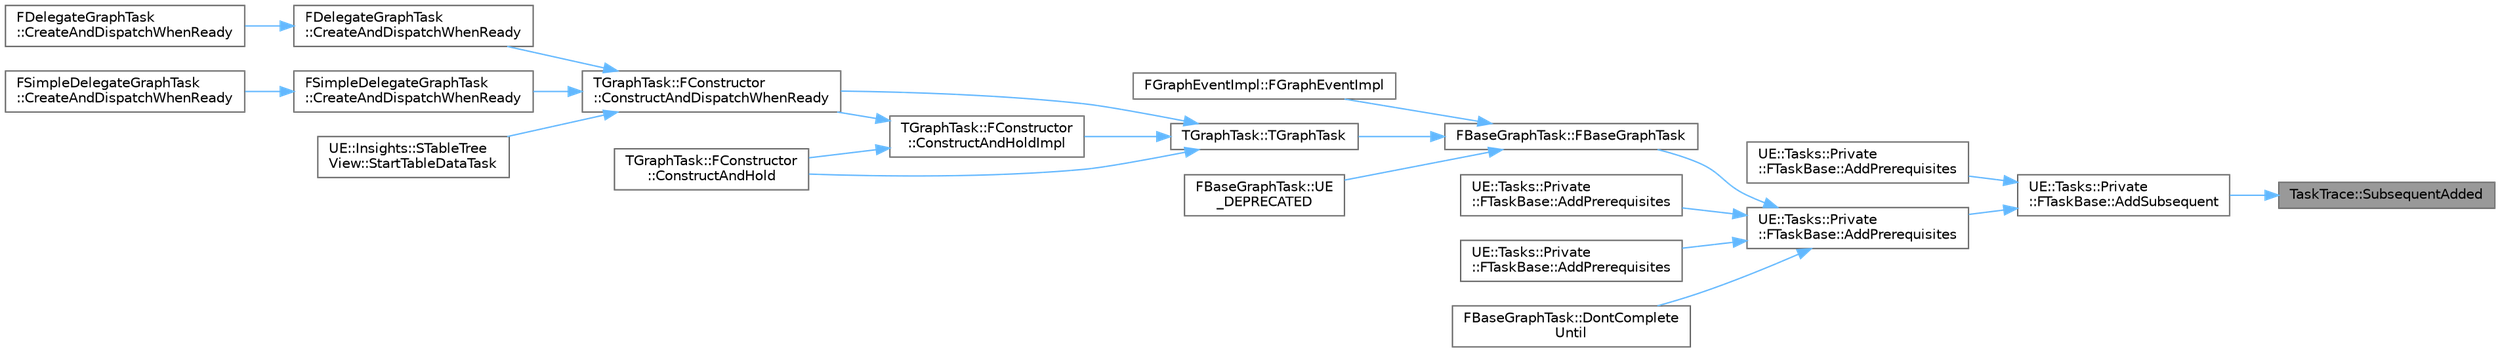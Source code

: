 digraph "TaskTrace::SubsequentAdded"
{
 // INTERACTIVE_SVG=YES
 // LATEX_PDF_SIZE
  bgcolor="transparent";
  edge [fontname=Helvetica,fontsize=10,labelfontname=Helvetica,labelfontsize=10];
  node [fontname=Helvetica,fontsize=10,shape=box,height=0.2,width=0.4];
  rankdir="RL";
  Node1 [id="Node000001",label="TaskTrace::SubsequentAdded",height=0.2,width=0.4,color="gray40", fillcolor="grey60", style="filled", fontcolor="black",tooltip=" "];
  Node1 -> Node2 [id="edge1_Node000001_Node000002",dir="back",color="steelblue1",style="solid",tooltip=" "];
  Node2 [id="Node000002",label="UE::Tasks::Private\l::FTaskBase::AddSubsequent",height=0.2,width=0.4,color="grey40", fillcolor="white", style="filled",URL="$d9/d14/classUE_1_1Tasks_1_1Private_1_1FTaskBase.html#a9660778d6023efb5aeed28e5fc4ac72f",tooltip=" "];
  Node2 -> Node3 [id="edge2_Node000002_Node000003",dir="back",color="steelblue1",style="solid",tooltip=" "];
  Node3 [id="Node000003",label="UE::Tasks::Private\l::FTaskBase::AddPrerequisites",height=0.2,width=0.4,color="grey40", fillcolor="white", style="filled",URL="$d9/d14/classUE_1_1Tasks_1_1Private_1_1FTaskBase.html#a2899db75ba9a125939a445d8eb704c8f",tooltip=" "];
  Node2 -> Node4 [id="edge3_Node000002_Node000004",dir="back",color="steelblue1",style="solid",tooltip=" "];
  Node4 [id="Node000004",label="UE::Tasks::Private\l::FTaskBase::AddPrerequisites",height=0.2,width=0.4,color="grey40", fillcolor="white", style="filled",URL="$d9/d14/classUE_1_1Tasks_1_1Private_1_1FTaskBase.html#a9b4ef3f16bb67d870eea42a8fb7d19c7",tooltip=" "];
  Node4 -> Node5 [id="edge4_Node000004_Node000005",dir="back",color="steelblue1",style="solid",tooltip=" "];
  Node5 [id="Node000005",label="FBaseGraphTask::FBaseGraphTask",height=0.2,width=0.4,color="grey40", fillcolor="white", style="filled",URL="$d3/d6a/classFBaseGraphTask.html#a5ffecac194e4bb2360efba314f89a833",tooltip=" "];
  Node5 -> Node6 [id="edge5_Node000005_Node000006",dir="back",color="steelblue1",style="solid",tooltip=" "];
  Node6 [id="Node000006",label="FGraphEventImpl::FGraphEventImpl",height=0.2,width=0.4,color="grey40", fillcolor="white", style="filled",URL="$de/dcf/classFGraphEventImpl.html#a25d33d619e27dda363042c1444f15f2c",tooltip=" "];
  Node5 -> Node7 [id="edge6_Node000005_Node000007",dir="back",color="steelblue1",style="solid",tooltip=" "];
  Node7 [id="Node000007",label="TGraphTask::TGraphTask",height=0.2,width=0.4,color="grey40", fillcolor="white", style="filled",URL="$d5/d44/classTGraphTask.html#a8b57b3357d1c03c8e3c3d7345833a4fe",tooltip=" "];
  Node7 -> Node8 [id="edge7_Node000007_Node000008",dir="back",color="steelblue1",style="solid",tooltip=" "];
  Node8 [id="Node000008",label="TGraphTask::FConstructor\l::ConstructAndDispatchWhenReady",height=0.2,width=0.4,color="grey40", fillcolor="white", style="filled",URL="$da/d12/classTGraphTask_1_1FConstructor.html#aa24bfa2ce86004e70e9ded339f33f164",tooltip="Constructs a task and immediately dispatches the task for possible execution if prerequisites have co..."];
  Node8 -> Node9 [id="edge8_Node000008_Node000009",dir="back",color="steelblue1",style="solid",tooltip=" "];
  Node9 [id="Node000009",label="FDelegateGraphTask\l::CreateAndDispatchWhenReady",height=0.2,width=0.4,color="grey40", fillcolor="white", style="filled",URL="$da/d16/classFDelegateGraphTask.html#ac0d36a4893d4304930bebe7ea7f86111",tooltip="Create a task and dispatch it when the prerequisites are complete."];
  Node9 -> Node10 [id="edge9_Node000009_Node000010",dir="back",color="steelblue1",style="solid",tooltip=" "];
  Node10 [id="Node000010",label="FDelegateGraphTask\l::CreateAndDispatchWhenReady",height=0.2,width=0.4,color="grey40", fillcolor="white", style="filled",URL="$da/d16/classFDelegateGraphTask.html#a1275878d34a88209cb2e59664708fe9b",tooltip="Create a task and dispatch it when the prerequisites are complete."];
  Node8 -> Node11 [id="edge10_Node000008_Node000011",dir="back",color="steelblue1",style="solid",tooltip=" "];
  Node11 [id="Node000011",label="FSimpleDelegateGraphTask\l::CreateAndDispatchWhenReady",height=0.2,width=0.4,color="grey40", fillcolor="white", style="filled",URL="$d6/de6/classFSimpleDelegateGraphTask.html#a341701cb3401feddac7cfbb6b3fc9e1a",tooltip="Create a task and dispatch it when the prerequisites are complete."];
  Node11 -> Node12 [id="edge11_Node000011_Node000012",dir="back",color="steelblue1",style="solid",tooltip=" "];
  Node12 [id="Node000012",label="FSimpleDelegateGraphTask\l::CreateAndDispatchWhenReady",height=0.2,width=0.4,color="grey40", fillcolor="white", style="filled",URL="$d6/de6/classFSimpleDelegateGraphTask.html#a636c9be284b7b20a77a263a514a02be0",tooltip="Create a task and dispatch it when the prerequisites are complete."];
  Node8 -> Node13 [id="edge12_Node000008_Node000013",dir="back",color="steelblue1",style="solid",tooltip=" "];
  Node13 [id="Node000013",label="UE::Insights::STableTree\lView::StartTableDataTask",height=0.2,width=0.4,color="grey40", fillcolor="white", style="filled",URL="$d7/dce/classUE_1_1Insights_1_1STableTreeView.html#a0585815428aa5ed191d926be1ff2800f",tooltip=" "];
  Node7 -> Node14 [id="edge13_Node000007_Node000014",dir="back",color="steelblue1",style="solid",tooltip=" "];
  Node14 [id="Node000014",label="TGraphTask::FConstructor\l::ConstructAndHold",height=0.2,width=0.4,color="grey40", fillcolor="white", style="filled",URL="$da/d12/classTGraphTask_1_1FConstructor.html#a34752c1d6ac4e96e698e339f6731640a",tooltip="Constructs a task and holds it for later dispatch by calling Unlock."];
  Node7 -> Node15 [id="edge14_Node000007_Node000015",dir="back",color="steelblue1",style="solid",tooltip=" "];
  Node15 [id="Node000015",label="TGraphTask::FConstructor\l::ConstructAndHoldImpl",height=0.2,width=0.4,color="grey40", fillcolor="white", style="filled",URL="$da/d12/classTGraphTask_1_1FConstructor.html#a9dc4830620a49e286f88f2e8108461c3",tooltip=" "];
  Node15 -> Node8 [id="edge15_Node000015_Node000008",dir="back",color="steelblue1",style="solid",tooltip=" "];
  Node15 -> Node14 [id="edge16_Node000015_Node000014",dir="back",color="steelblue1",style="solid",tooltip=" "];
  Node5 -> Node16 [id="edge17_Node000005_Node000016",dir="back",color="steelblue1",style="solid",tooltip=" "];
  Node16 [id="Node000016",label="FBaseGraphTask::UE\l_DEPRECATED",height=0.2,width=0.4,color="grey40", fillcolor="white", style="filled",URL="$d3/d6a/classFBaseGraphTask.html#a2610e6c2655238a6ef8fe437f3024f09",tooltip=" "];
  Node4 -> Node17 [id="edge18_Node000004_Node000017",dir="back",color="steelblue1",style="solid",tooltip=" "];
  Node17 [id="Node000017",label="UE::Tasks::Private\l::FTaskBase::AddPrerequisites",height=0.2,width=0.4,color="grey40", fillcolor="white", style="filled",URL="$d9/d14/classUE_1_1Tasks_1_1Private_1_1FTaskBase.html#a7f06dacd9a78bc13f29250d10173f91a",tooltip=" "];
  Node4 -> Node18 [id="edge19_Node000004_Node000018",dir="back",color="steelblue1",style="solid",tooltip=" "];
  Node18 [id="Node000018",label="UE::Tasks::Private\l::FTaskBase::AddPrerequisites",height=0.2,width=0.4,color="grey40", fillcolor="white", style="filled",URL="$d9/d14/classUE_1_1Tasks_1_1Private_1_1FTaskBase.html#ae48bbdeca47a433f3c2315f464565a34",tooltip=" "];
  Node4 -> Node19 [id="edge20_Node000004_Node000019",dir="back",color="steelblue1",style="solid",tooltip=" "];
  Node19 [id="Node000019",label="FBaseGraphTask::DontComplete\lUntil",height=0.2,width=0.4,color="grey40", fillcolor="white", style="filled",URL="$d3/d6a/classFBaseGraphTask.html#aa9579dbe2d4a5d38be45d823d2b8015b",tooltip="Call on a currently active task to add a nested task, which will delay any subsequent tasks until the..."];
}
